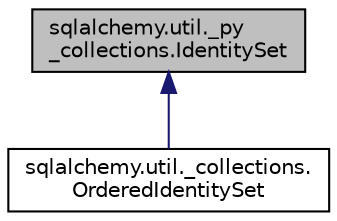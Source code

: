 digraph "sqlalchemy.util._py_collections.IdentitySet"
{
 // LATEX_PDF_SIZE
  edge [fontname="Helvetica",fontsize="10",labelfontname="Helvetica",labelfontsize="10"];
  node [fontname="Helvetica",fontsize="10",shape=record];
  Node1 [label="sqlalchemy.util._py\l_collections.IdentitySet",height=0.2,width=0.4,color="black", fillcolor="grey75", style="filled", fontcolor="black",tooltip=" "];
  Node1 -> Node2 [dir="back",color="midnightblue",fontsize="10",style="solid",fontname="Helvetica"];
  Node2 [label="sqlalchemy.util._collections.\lOrderedIdentitySet",height=0.2,width=0.4,color="black", fillcolor="white", style="filled",URL="$classsqlalchemy_1_1util_1_1__collections_1_1OrderedIdentitySet.html",tooltip=" "];
}
